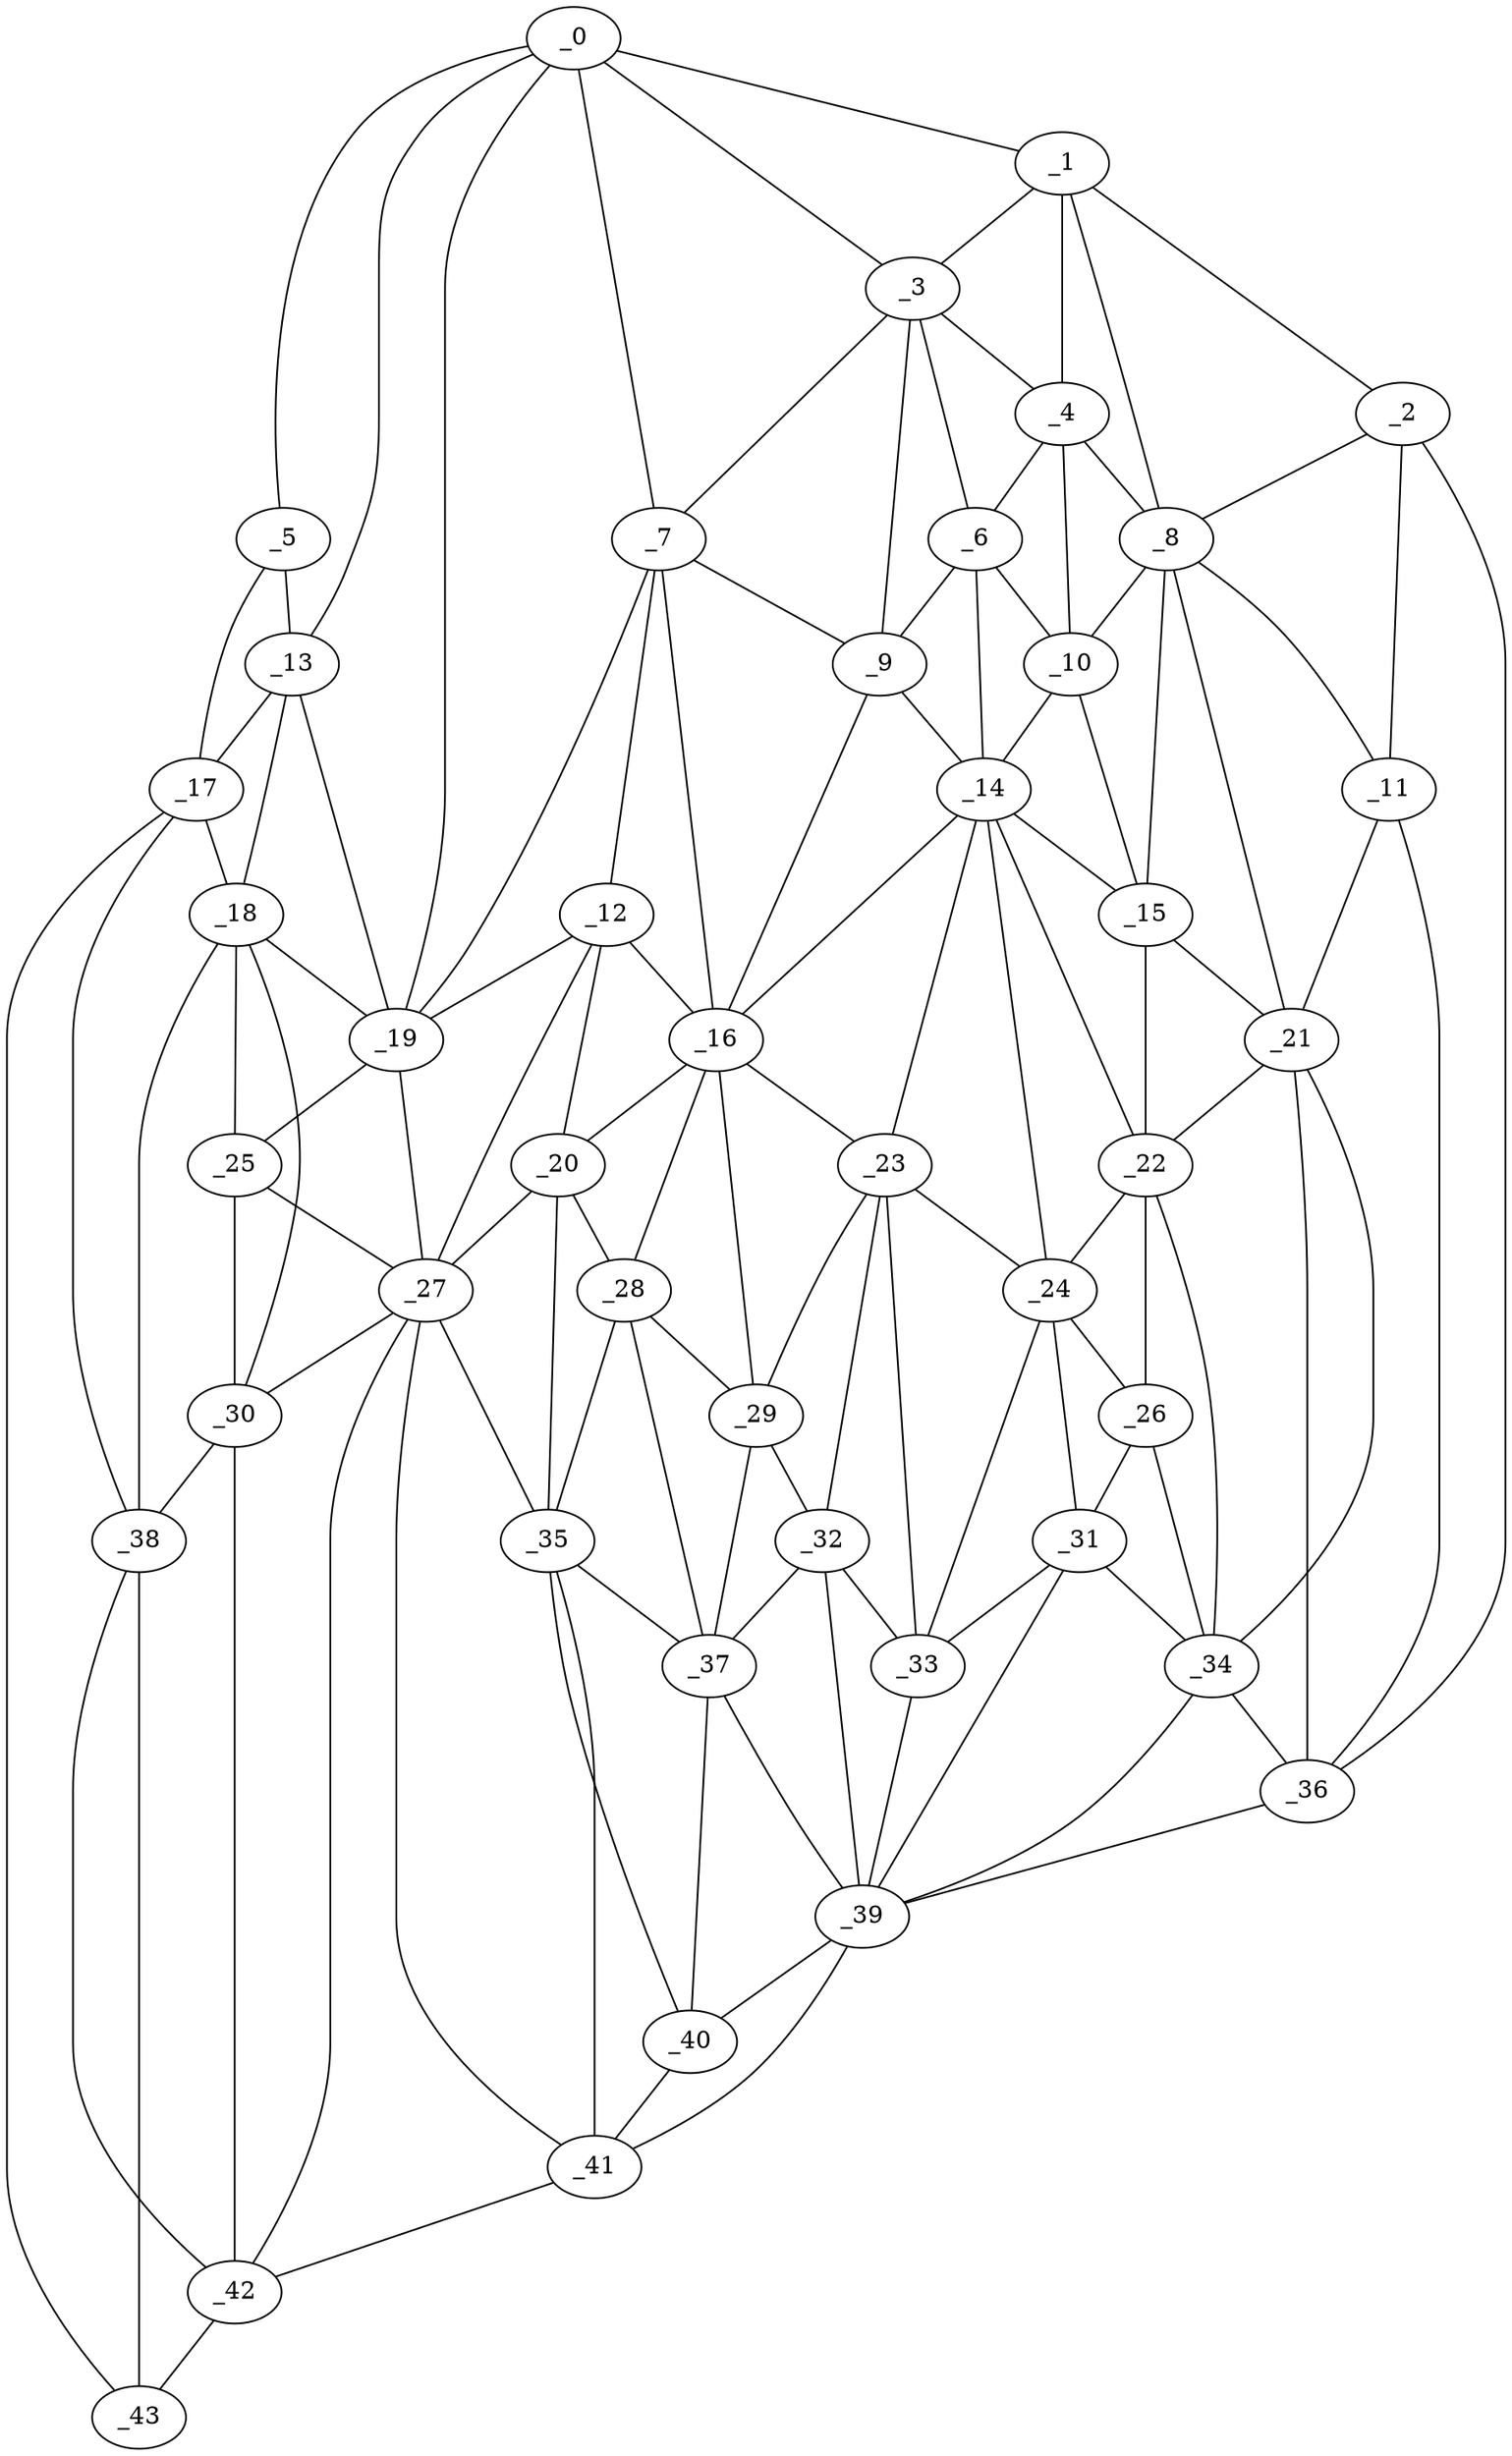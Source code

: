 graph "obj49__150.gxl" {
	_0	 [x=38,
		y=8];
	_1	 [x=40,
		y=92];
	_0 -- _1	 [valence=1];
	_3	 [x=43,
		y=76];
	_0 -- _3	 [valence=2];
	_5	 [x=49,
		y=3];
	_0 -- _5	 [valence=1];
	_7	 [x=53,
		y=58];
	_0 -- _7	 [valence=2];
	_13	 [x=61,
		y=14];
	_0 -- _13	 [valence=2];
	_19	 [x=67,
		y=28];
	_0 -- _19	 [valence=2];
	_2	 [x=41,
		y=120];
	_1 -- _2	 [valence=1];
	_1 -- _3	 [valence=2];
	_4	 [x=44,
		y=91];
	_1 -- _4	 [valence=2];
	_8	 [x=55,
		y=98];
	_1 -- _8	 [valence=2];
	_2 -- _8	 [valence=2];
	_11	 [x=58,
		y=105];
	_2 -- _11	 [valence=2];
	_36	 [x=84,
		y=111];
	_2 -- _36	 [valence=1];
	_3 -- _4	 [valence=1];
	_6	 [x=52,
		y=79];
	_3 -- _6	 [valence=2];
	_3 -- _7	 [valence=2];
	_9	 [x=57,
		y=76];
	_3 -- _9	 [valence=1];
	_4 -- _6	 [valence=1];
	_4 -- _8	 [valence=1];
	_10	 [x=58,
		y=89];
	_4 -- _10	 [valence=2];
	_5 -- _13	 [valence=1];
	_17	 [x=67,
		y=4];
	_5 -- _17	 [valence=1];
	_6 -- _9	 [valence=2];
	_6 -- _10	 [valence=2];
	_14	 [x=61,
		y=85];
	_6 -- _14	 [valence=2];
	_7 -- _9	 [valence=1];
	_12	 [x=59,
		y=56];
	_7 -- _12	 [valence=2];
	_16	 [x=66,
		y=73];
	_7 -- _16	 [valence=1];
	_7 -- _19	 [valence=2];
	_8 -- _10	 [valence=2];
	_8 -- _11	 [valence=2];
	_15	 [x=64,
		y=92];
	_8 -- _15	 [valence=1];
	_21	 [x=68,
		y=103];
	_8 -- _21	 [valence=1];
	_9 -- _14	 [valence=2];
	_9 -- _16	 [valence=1];
	_10 -- _14	 [valence=1];
	_10 -- _15	 [valence=2];
	_11 -- _21	 [valence=2];
	_11 -- _36	 [valence=2];
	_12 -- _16	 [valence=2];
	_12 -- _19	 [valence=2];
	_20	 [x=67,
		y=56];
	_12 -- _20	 [valence=1];
	_27	 [x=75,
		y=43];
	_12 -- _27	 [valence=2];
	_13 -- _17	 [valence=2];
	_18	 [x=67,
		y=22];
	_13 -- _18	 [valence=2];
	_13 -- _19	 [valence=2];
	_14 -- _15	 [valence=2];
	_14 -- _16	 [valence=2];
	_22	 [x=69,
		y=92];
	_14 -- _22	 [valence=1];
	_23	 [x=71,
		y=78];
	_14 -- _23	 [valence=2];
	_24	 [x=72,
		y=83];
	_14 -- _24	 [valence=2];
	_15 -- _21	 [valence=2];
	_15 -- _22	 [valence=2];
	_16 -- _20	 [valence=2];
	_16 -- _23	 [valence=2];
	_28	 [x=76,
		y=67];
	_16 -- _28	 [valence=2];
	_29	 [x=76,
		y=73];
	_16 -- _29	 [valence=2];
	_17 -- _18	 [valence=2];
	_38	 [x=89,
		y=13];
	_17 -- _38	 [valence=2];
	_43	 [x=95,
		y=11];
	_17 -- _43	 [valence=1];
	_18 -- _19	 [valence=2];
	_25	 [x=73,
		y=29];
	_18 -- _25	 [valence=2];
	_30	 [x=79,
		y=29];
	_18 -- _30	 [valence=2];
	_18 -- _38	 [valence=2];
	_19 -- _25	 [valence=2];
	_19 -- _27	 [valence=1];
	_20 -- _27	 [valence=2];
	_20 -- _28	 [valence=2];
	_35	 [x=84,
		y=64];
	_20 -- _35	 [valence=2];
	_21 -- _22	 [valence=1];
	_34	 [x=82,
		y=95];
	_21 -- _34	 [valence=2];
	_21 -- _36	 [valence=2];
	_22 -- _24	 [valence=2];
	_26	 [x=73,
		y=90];
	_22 -- _26	 [valence=2];
	_22 -- _34	 [valence=2];
	_23 -- _24	 [valence=2];
	_23 -- _29	 [valence=2];
	_32	 [x=81,
		y=77];
	_23 -- _32	 [valence=2];
	_33	 [x=81,
		y=82];
	_23 -- _33	 [valence=2];
	_24 -- _26	 [valence=2];
	_31	 [x=79,
		y=86];
	_24 -- _31	 [valence=1];
	_24 -- _33	 [valence=1];
	_25 -- _27	 [valence=2];
	_25 -- _30	 [valence=2];
	_26 -- _31	 [valence=2];
	_26 -- _34	 [valence=2];
	_27 -- _30	 [valence=2];
	_27 -- _35	 [valence=2];
	_41	 [x=93,
		y=57];
	_27 -- _41	 [valence=1];
	_42	 [x=94,
		y=40];
	_27 -- _42	 [valence=2];
	_28 -- _29	 [valence=1];
	_28 -- _35	 [valence=2];
	_37	 [x=86,
		y=72];
	_28 -- _37	 [valence=2];
	_29 -- _32	 [valence=2];
	_29 -- _37	 [valence=2];
	_30 -- _38	 [valence=2];
	_30 -- _42	 [valence=1];
	_31 -- _33	 [valence=2];
	_31 -- _34	 [valence=1];
	_39	 [x=89,
		y=82];
	_31 -- _39	 [valence=1];
	_32 -- _33	 [valence=2];
	_32 -- _37	 [valence=1];
	_32 -- _39	 [valence=2];
	_33 -- _39	 [valence=2];
	_34 -- _36	 [valence=1];
	_34 -- _39	 [valence=2];
	_35 -- _37	 [valence=2];
	_40	 [x=90,
		y=70];
	_35 -- _40	 [valence=2];
	_35 -- _41	 [valence=2];
	_36 -- _39	 [valence=1];
	_37 -- _39	 [valence=2];
	_37 -- _40	 [valence=1];
	_38 -- _42	 [valence=2];
	_38 -- _43	 [valence=1];
	_39 -- _40	 [valence=2];
	_39 -- _41	 [valence=1];
	_40 -- _41	 [valence=1];
	_41 -- _42	 [valence=1];
	_42 -- _43	 [valence=1];
}
